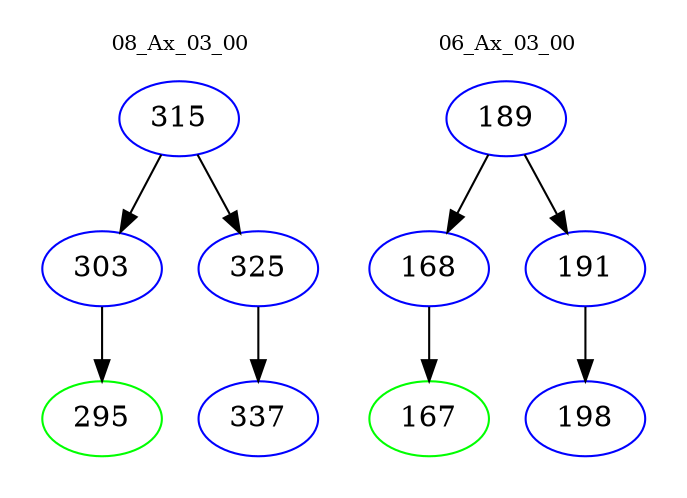 digraph{
subgraph cluster_0 {
color = white
label = "08_Ax_03_00";
fontsize=10;
T0_315 [label="315", color="blue"]
T0_315 -> T0_303 [color="black"]
T0_303 [label="303", color="blue"]
T0_303 -> T0_295 [color="black"]
T0_295 [label="295", color="green"]
T0_315 -> T0_325 [color="black"]
T0_325 [label="325", color="blue"]
T0_325 -> T0_337 [color="black"]
T0_337 [label="337", color="blue"]
}
subgraph cluster_1 {
color = white
label = "06_Ax_03_00";
fontsize=10;
T1_189 [label="189", color="blue"]
T1_189 -> T1_168 [color="black"]
T1_168 [label="168", color="blue"]
T1_168 -> T1_167 [color="black"]
T1_167 [label="167", color="green"]
T1_189 -> T1_191 [color="black"]
T1_191 [label="191", color="blue"]
T1_191 -> T1_198 [color="black"]
T1_198 [label="198", color="blue"]
}
}
